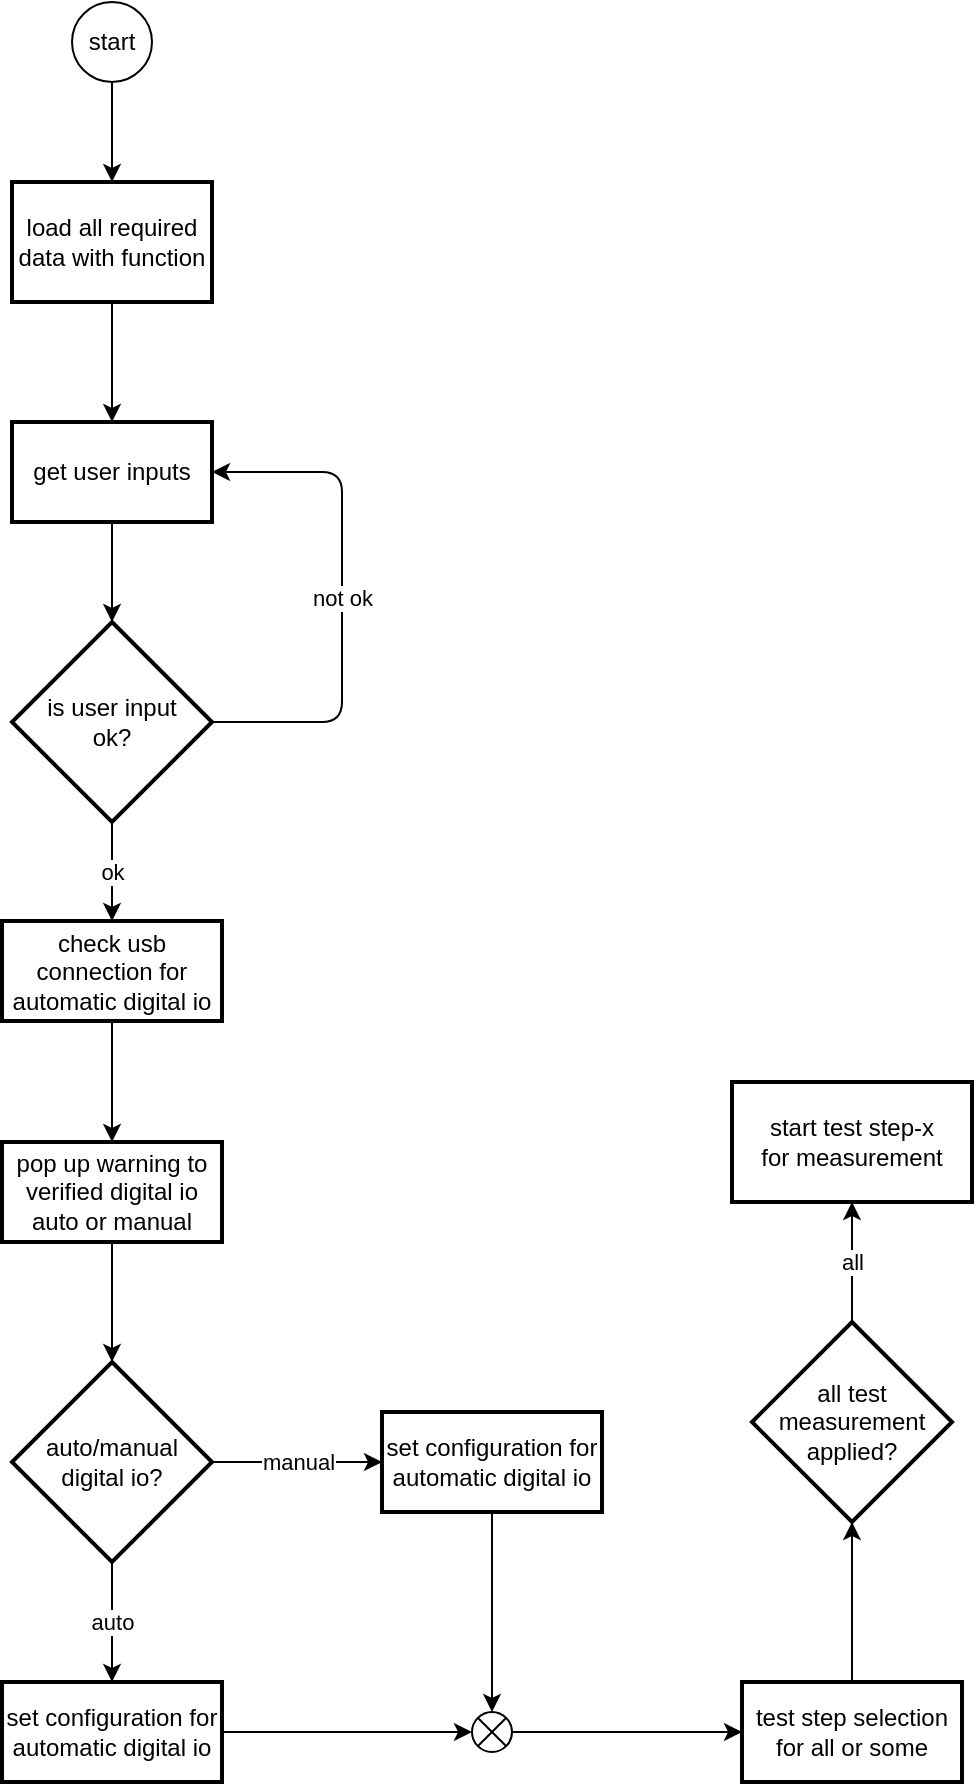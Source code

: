 <mxfile version="14.8.1" type="github">
  <diagram id="z8RYeGYIjc0KMRlBRthc" name="Page-1">
    <mxGraphModel dx="1422" dy="882" grid="1" gridSize="10" guides="1" tooltips="1" connect="1" arrows="1" fold="1" page="1" pageScale="1" pageWidth="827" pageHeight="1169" math="0" shadow="0">
      <root>
        <mxCell id="0" />
        <mxCell id="1" parent="0" />
        <mxCell id="ofNI_tSjx9QzNaKV6KWY-3" style="edgeStyle=orthogonalEdgeStyle;orthogonalLoop=1;jettySize=auto;html=1;entryX=0.5;entryY=0;entryDx=0;entryDy=0;" edge="1" parent="1" source="ofNI_tSjx9QzNaKV6KWY-1" target="ofNI_tSjx9QzNaKV6KWY-2">
          <mxGeometry relative="1" as="geometry" />
        </mxCell>
        <mxCell id="ofNI_tSjx9QzNaKV6KWY-1" value="start" style="ellipse;whiteSpace=wrap;html=1;aspect=fixed;" vertex="1" parent="1">
          <mxGeometry x="145" y="100" width="40" height="40" as="geometry" />
        </mxCell>
        <mxCell id="ofNI_tSjx9QzNaKV6KWY-13" style="edgeStyle=orthogonalEdgeStyle;orthogonalLoop=1;jettySize=auto;html=1;entryX=0.5;entryY=0;entryDx=0;entryDy=0;" edge="1" parent="1" source="ofNI_tSjx9QzNaKV6KWY-2" target="ofNI_tSjx9QzNaKV6KWY-10">
          <mxGeometry relative="1" as="geometry" />
        </mxCell>
        <mxCell id="ofNI_tSjx9QzNaKV6KWY-2" value="load all required data with function" style="whiteSpace=wrap;html=1;absoluteArcSize=1;arcSize=14;strokeWidth=2;" vertex="1" parent="1">
          <mxGeometry x="115" y="190" width="100" height="60" as="geometry" />
        </mxCell>
        <mxCell id="ofNI_tSjx9QzNaKV6KWY-15" style="edgeStyle=orthogonalEdgeStyle;orthogonalLoop=1;jettySize=auto;html=1;entryX=0.5;entryY=0;entryDx=0;entryDy=0;entryPerimeter=0;" edge="1" parent="1" source="ofNI_tSjx9QzNaKV6KWY-10" target="ofNI_tSjx9QzNaKV6KWY-14">
          <mxGeometry relative="1" as="geometry" />
        </mxCell>
        <mxCell id="ofNI_tSjx9QzNaKV6KWY-10" value="get user inputs" style="whiteSpace=wrap;html=1;absoluteArcSize=1;arcSize=14;strokeWidth=2;" vertex="1" parent="1">
          <mxGeometry x="115" y="310" width="100" height="50" as="geometry" />
        </mxCell>
        <mxCell id="ofNI_tSjx9QzNaKV6KWY-17" value="not ok" style="edgeStyle=orthogonalEdgeStyle;orthogonalLoop=1;jettySize=auto;html=1;exitX=1;exitY=0.5;exitDx=0;exitDy=0;exitPerimeter=0;entryX=1;entryY=0.5;entryDx=0;entryDy=0;" edge="1" parent="1" source="ofNI_tSjx9QzNaKV6KWY-14" target="ofNI_tSjx9QzNaKV6KWY-10">
          <mxGeometry relative="1" as="geometry">
            <Array as="points">
              <mxPoint x="280" y="460" />
              <mxPoint x="280" y="335" />
            </Array>
          </mxGeometry>
        </mxCell>
        <mxCell id="ofNI_tSjx9QzNaKV6KWY-20" value="ok" style="edgeStyle=orthogonalEdgeStyle;rounded=0;orthogonalLoop=1;jettySize=auto;html=1;entryX=0.5;entryY=0;entryDx=0;entryDy=0;" edge="1" parent="1" source="ofNI_tSjx9QzNaKV6KWY-14" target="ofNI_tSjx9QzNaKV6KWY-19">
          <mxGeometry relative="1" as="geometry" />
        </mxCell>
        <mxCell id="ofNI_tSjx9QzNaKV6KWY-14" value="is user input &lt;br&gt;ok?" style="strokeWidth=2;html=1;shape=mxgraph.flowchart.decision;whiteSpace=wrap;" vertex="1" parent="1">
          <mxGeometry x="115" y="410" width="100" height="100" as="geometry" />
        </mxCell>
        <mxCell id="ofNI_tSjx9QzNaKV6KWY-22" style="edgeStyle=orthogonalEdgeStyle;rounded=0;orthogonalLoop=1;jettySize=auto;html=1;entryX=0.5;entryY=0;entryDx=0;entryDy=0;" edge="1" parent="1" source="ofNI_tSjx9QzNaKV6KWY-19" target="ofNI_tSjx9QzNaKV6KWY-21">
          <mxGeometry relative="1" as="geometry" />
        </mxCell>
        <mxCell id="ofNI_tSjx9QzNaKV6KWY-19" value="check usb connection for automatic digital io" style="whiteSpace=wrap;html=1;absoluteArcSize=1;arcSize=14;strokeWidth=2;align=center;" vertex="1" parent="1">
          <mxGeometry x="110" y="559.5" width="110" height="50" as="geometry" />
        </mxCell>
        <mxCell id="ofNI_tSjx9QzNaKV6KWY-33" style="edgeStyle=orthogonalEdgeStyle;rounded=0;orthogonalLoop=1;jettySize=auto;html=1;entryX=0.5;entryY=0;entryDx=0;entryDy=0;entryPerimeter=0;" edge="1" parent="1" source="ofNI_tSjx9QzNaKV6KWY-21" target="ofNI_tSjx9QzNaKV6KWY-32">
          <mxGeometry relative="1" as="geometry" />
        </mxCell>
        <mxCell id="ofNI_tSjx9QzNaKV6KWY-21" value="pop up warning to verified digital io auto or manual" style="whiteSpace=wrap;html=1;absoluteArcSize=1;arcSize=14;strokeWidth=2;align=center;" vertex="1" parent="1">
          <mxGeometry x="110" y="670" width="110" height="50" as="geometry" />
        </mxCell>
        <mxCell id="ofNI_tSjx9QzNaKV6KWY-47" style="edgeStyle=orthogonalEdgeStyle;rounded=0;orthogonalLoop=1;jettySize=auto;html=1;exitX=0.5;exitY=0;exitDx=0;exitDy=0;entryX=0.5;entryY=1;entryDx=0;entryDy=0;entryPerimeter=0;" edge="1" parent="1" source="ofNI_tSjx9QzNaKV6KWY-23" target="ofNI_tSjx9QzNaKV6KWY-28">
          <mxGeometry relative="1" as="geometry" />
        </mxCell>
        <mxCell id="ofNI_tSjx9QzNaKV6KWY-23" value="test step selection&lt;br&gt;for all or some" style="whiteSpace=wrap;html=1;absoluteArcSize=1;arcSize=14;strokeWidth=2;align=center;" vertex="1" parent="1">
          <mxGeometry x="480" y="940" width="110" height="50" as="geometry" />
        </mxCell>
        <mxCell id="ofNI_tSjx9QzNaKV6KWY-48" value="all" style="edgeStyle=orthogonalEdgeStyle;rounded=0;orthogonalLoop=1;jettySize=auto;html=1;exitX=0.5;exitY=0;exitDx=0;exitDy=0;exitPerimeter=0;entryX=0.5;entryY=1;entryDx=0;entryDy=0;" edge="1" parent="1" source="ofNI_tSjx9QzNaKV6KWY-28" target="ofNI_tSjx9QzNaKV6KWY-30">
          <mxGeometry relative="1" as="geometry" />
        </mxCell>
        <mxCell id="ofNI_tSjx9QzNaKV6KWY-28" value="all test measurement applied?" style="strokeWidth=2;html=1;shape=mxgraph.flowchart.decision;whiteSpace=wrap;" vertex="1" parent="1">
          <mxGeometry x="485" y="760" width="100" height="100" as="geometry" />
        </mxCell>
        <mxCell id="ofNI_tSjx9QzNaKV6KWY-30" value="start test step-x&lt;br&gt;for measurement" style="whiteSpace=wrap;html=1;absoluteArcSize=1;arcSize=14;strokeWidth=2;align=center;" vertex="1" parent="1">
          <mxGeometry x="475" y="640" width="120" height="60" as="geometry" />
        </mxCell>
        <mxCell id="ofNI_tSjx9QzNaKV6KWY-35" value="auto" style="edgeStyle=orthogonalEdgeStyle;rounded=0;orthogonalLoop=1;jettySize=auto;html=1;entryX=0.5;entryY=0;entryDx=0;entryDy=0;" edge="1" parent="1" source="ofNI_tSjx9QzNaKV6KWY-32" target="ofNI_tSjx9QzNaKV6KWY-34">
          <mxGeometry relative="1" as="geometry" />
        </mxCell>
        <mxCell id="ofNI_tSjx9QzNaKV6KWY-37" value="manual" style="edgeStyle=orthogonalEdgeStyle;rounded=0;orthogonalLoop=1;jettySize=auto;html=1;" edge="1" parent="1" source="ofNI_tSjx9QzNaKV6KWY-32" target="ofNI_tSjx9QzNaKV6KWY-36">
          <mxGeometry relative="1" as="geometry" />
        </mxCell>
        <mxCell id="ofNI_tSjx9QzNaKV6KWY-32" value="auto/manual&lt;br&gt;digital io?" style="strokeWidth=2;html=1;shape=mxgraph.flowchart.decision;whiteSpace=wrap;" vertex="1" parent="1">
          <mxGeometry x="115" y="780" width="100" height="100" as="geometry" />
        </mxCell>
        <mxCell id="ofNI_tSjx9QzNaKV6KWY-43" style="edgeStyle=orthogonalEdgeStyle;rounded=0;orthogonalLoop=1;jettySize=auto;html=1;exitX=1;exitY=0.5;exitDx=0;exitDy=0;" edge="1" parent="1" source="ofNI_tSjx9QzNaKV6KWY-34" target="ofNI_tSjx9QzNaKV6KWY-41">
          <mxGeometry relative="1" as="geometry" />
        </mxCell>
        <mxCell id="ofNI_tSjx9QzNaKV6KWY-34" value="set configuration for automatic digital io" style="whiteSpace=wrap;html=1;absoluteArcSize=1;arcSize=14;strokeWidth=2;align=center;" vertex="1" parent="1">
          <mxGeometry x="110" y="940" width="110" height="50" as="geometry" />
        </mxCell>
        <mxCell id="ofNI_tSjx9QzNaKV6KWY-44" style="edgeStyle=orthogonalEdgeStyle;rounded=0;orthogonalLoop=1;jettySize=auto;html=1;entryX=0.5;entryY=0;entryDx=0;entryDy=0;entryPerimeter=0;" edge="1" parent="1" source="ofNI_tSjx9QzNaKV6KWY-36" target="ofNI_tSjx9QzNaKV6KWY-41">
          <mxGeometry relative="1" as="geometry" />
        </mxCell>
        <mxCell id="ofNI_tSjx9QzNaKV6KWY-36" value="set configuration for automatic digital io" style="whiteSpace=wrap;html=1;absoluteArcSize=1;arcSize=14;strokeWidth=2;align=center;" vertex="1" parent="1">
          <mxGeometry x="300" y="805" width="110" height="50" as="geometry" />
        </mxCell>
        <mxCell id="ofNI_tSjx9QzNaKV6KWY-46" style="edgeStyle=orthogonalEdgeStyle;rounded=0;orthogonalLoop=1;jettySize=auto;html=1;exitX=1;exitY=0.5;exitDx=0;exitDy=0;exitPerimeter=0;" edge="1" parent="1" source="ofNI_tSjx9QzNaKV6KWY-41" target="ofNI_tSjx9QzNaKV6KWY-23">
          <mxGeometry relative="1" as="geometry" />
        </mxCell>
        <mxCell id="ofNI_tSjx9QzNaKV6KWY-41" value="" style="verticalLabelPosition=bottom;verticalAlign=top;html=1;shape=mxgraph.flowchart.or;" vertex="1" parent="1">
          <mxGeometry x="345" y="955" width="20" height="20" as="geometry" />
        </mxCell>
      </root>
    </mxGraphModel>
  </diagram>
</mxfile>
